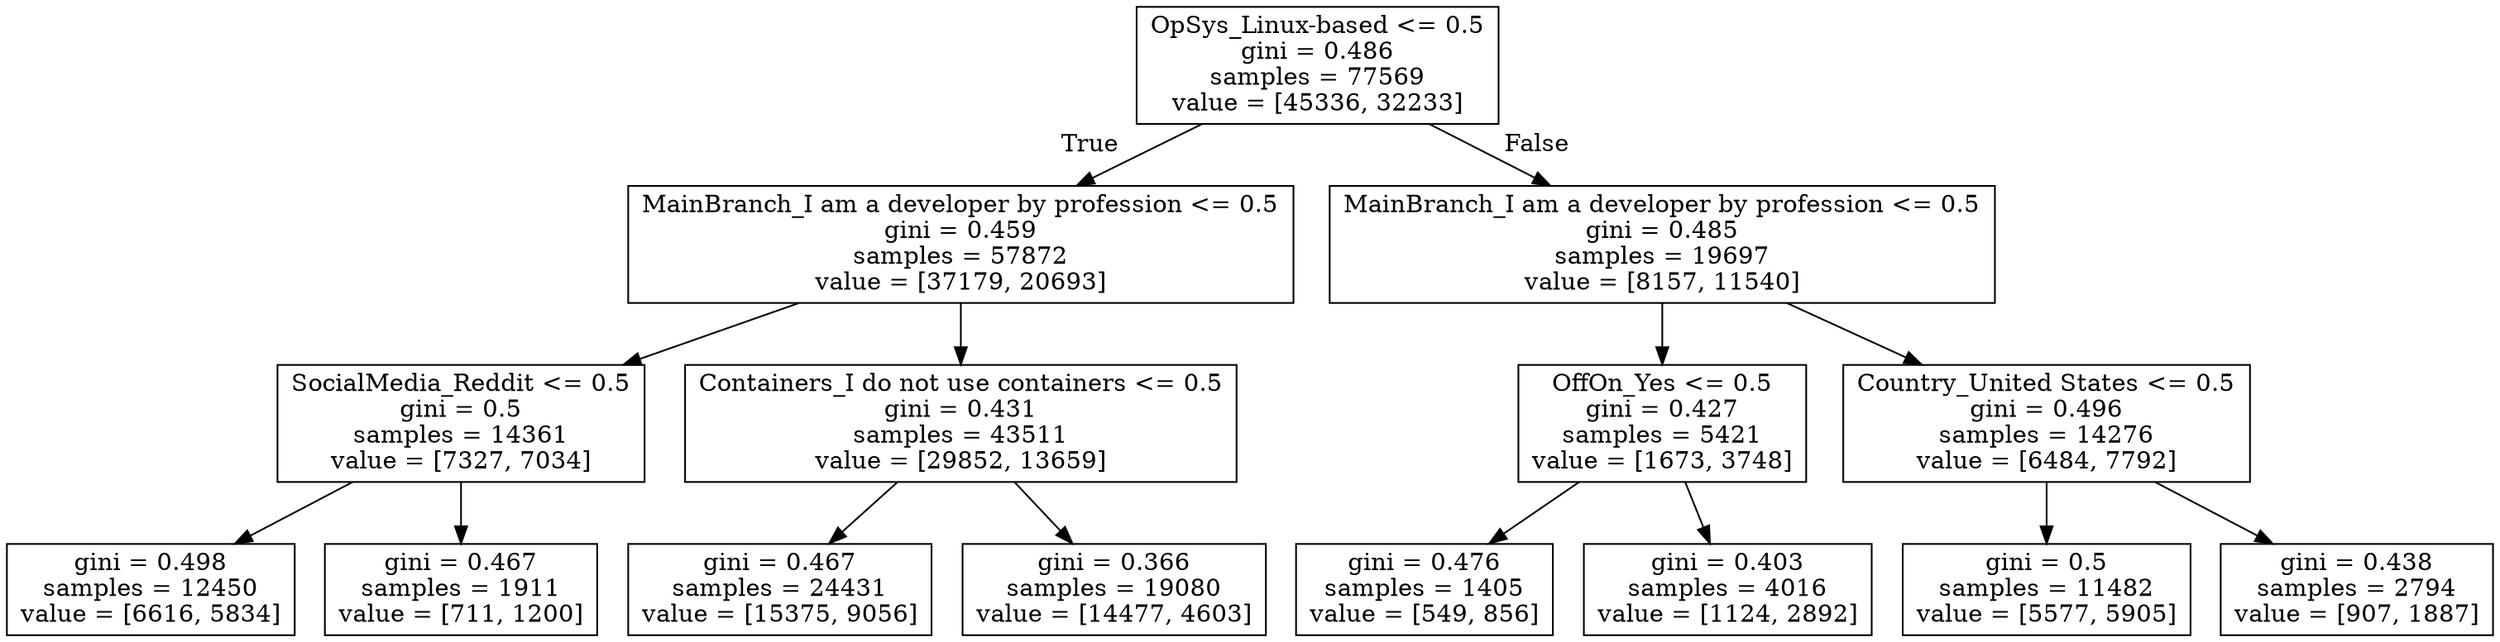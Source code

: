 digraph Tree {
node [shape=box] ;
0 [label="OpSys_Linux-based <= 0.5\ngini = 0.486\nsamples = 77569\nvalue = [45336, 32233]"] ;
1 [label="MainBranch_I am a developer by profession <= 0.5\ngini = 0.459\nsamples = 57872\nvalue = [37179, 20693]"] ;
0 -> 1 [labeldistance=2.5, labelangle=45, headlabel="True"] ;
2 [label="SocialMedia_Reddit <= 0.5\ngini = 0.5\nsamples = 14361\nvalue = [7327, 7034]"] ;
1 -> 2 ;
3 [label="gini = 0.498\nsamples = 12450\nvalue = [6616, 5834]"] ;
2 -> 3 ;
4 [label="gini = 0.467\nsamples = 1911\nvalue = [711, 1200]"] ;
2 -> 4 ;
5 [label="Containers_I do not use containers <= 0.5\ngini = 0.431\nsamples = 43511\nvalue = [29852, 13659]"] ;
1 -> 5 ;
6 [label="gini = 0.467\nsamples = 24431\nvalue = [15375, 9056]"] ;
5 -> 6 ;
7 [label="gini = 0.366\nsamples = 19080\nvalue = [14477, 4603]"] ;
5 -> 7 ;
8 [label="MainBranch_I am a developer by profession <= 0.5\ngini = 0.485\nsamples = 19697\nvalue = [8157, 11540]"] ;
0 -> 8 [labeldistance=2.5, labelangle=-45, headlabel="False"] ;
9 [label="OffOn_Yes <= 0.5\ngini = 0.427\nsamples = 5421\nvalue = [1673, 3748]"] ;
8 -> 9 ;
10 [label="gini = 0.476\nsamples = 1405\nvalue = [549, 856]"] ;
9 -> 10 ;
11 [label="gini = 0.403\nsamples = 4016\nvalue = [1124, 2892]"] ;
9 -> 11 ;
12 [label="Country_United States <= 0.5\ngini = 0.496\nsamples = 14276\nvalue = [6484, 7792]"] ;
8 -> 12 ;
13 [label="gini = 0.5\nsamples = 11482\nvalue = [5577, 5905]"] ;
12 -> 13 ;
14 [label="gini = 0.438\nsamples = 2794\nvalue = [907, 1887]"] ;
12 -> 14 ;
}
